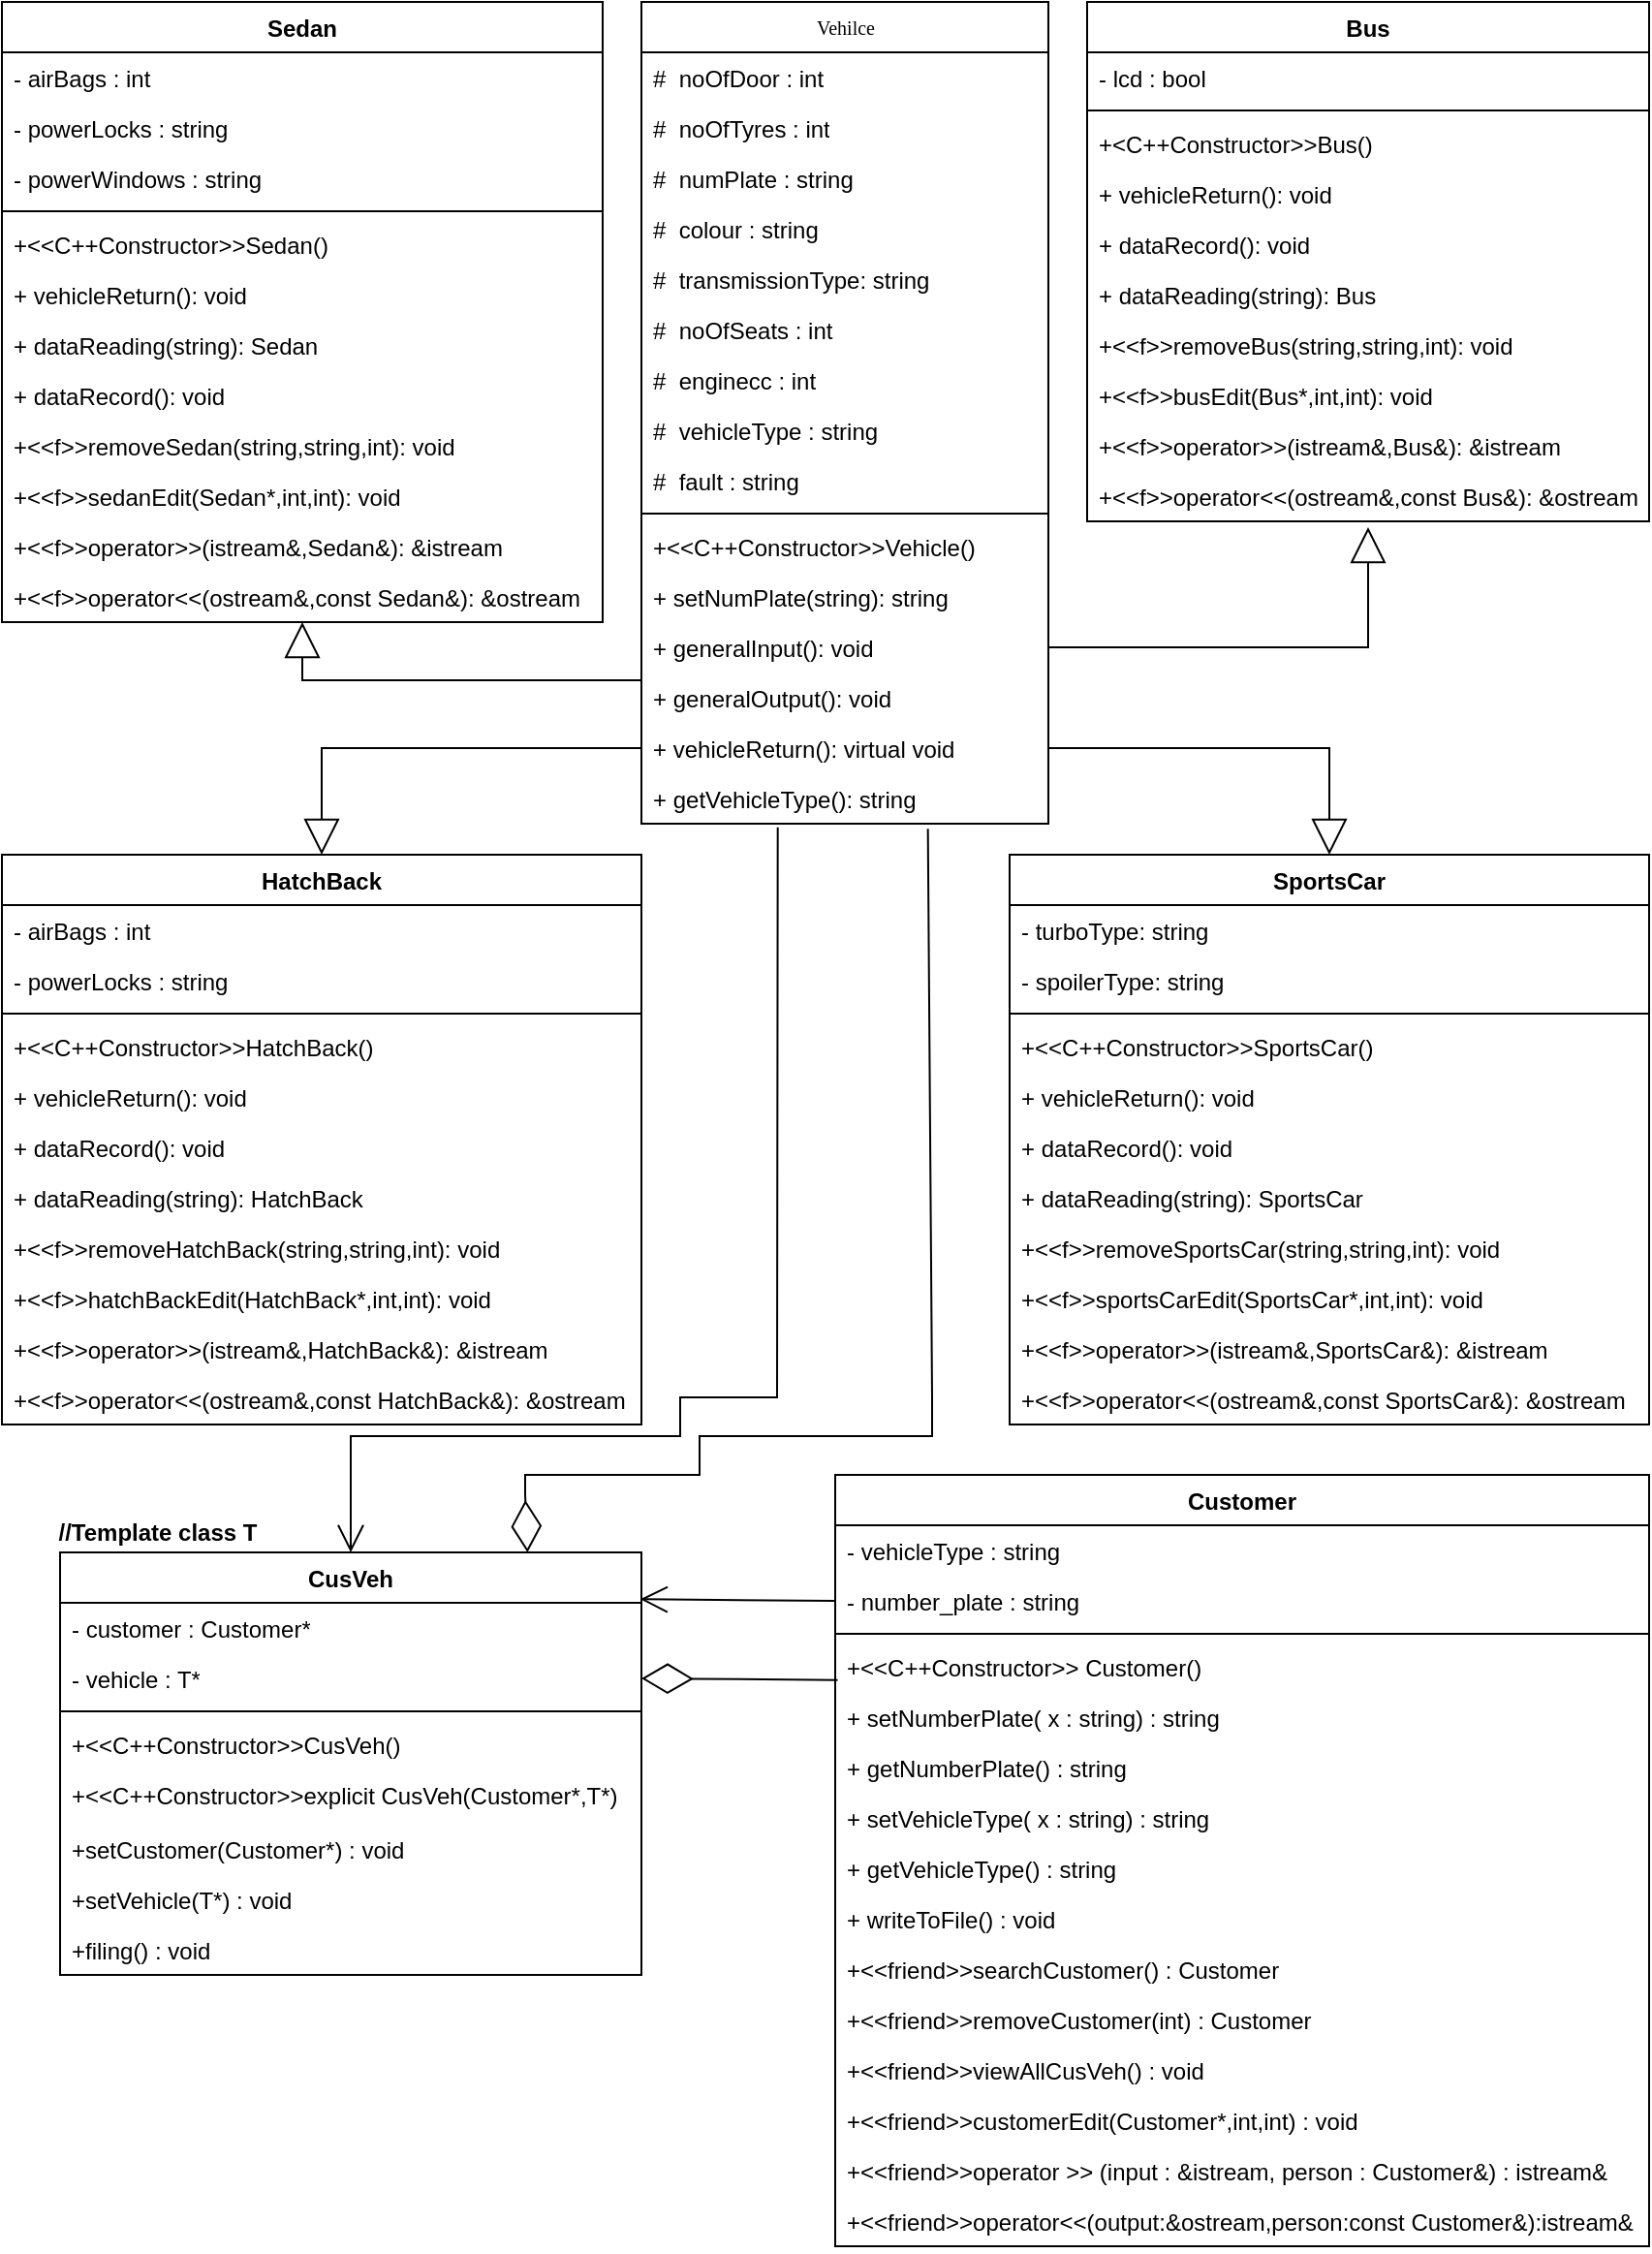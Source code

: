 <mxfile version="21.1.4" type="device">
  <diagram name="Page-1" id="c4acf3e9-155e-7222-9cf6-157b1a14988f">
    <mxGraphModel dx="1244" dy="507" grid="1" gridSize="10" guides="1" tooltips="1" connect="1" arrows="1" fold="1" page="1" pageScale="1" pageWidth="850" pageHeight="1100" background="none" math="0" shadow="0">
      <root>
        <mxCell id="0" />
        <mxCell id="1" parent="0" />
        <mxCell id="5d2195bd80daf111-5" value="Vehilce" style="swimlane;html=1;fontStyle=0;childLayout=stackLayout;horizontal=1;startSize=26;fillColor=none;horizontalStack=0;resizeParent=1;resizeLast=0;collapsible=1;marginBottom=0;swimlaneFillColor=#ffffff;rounded=0;shadow=0;comic=0;labelBackgroundColor=none;strokeWidth=1;fontFamily=Verdana;fontSize=10;align=center;" parent="1" vertex="1">
          <mxGeometry x="330" width="210" height="424" as="geometry" />
        </mxCell>
        <mxCell id="5d2195bd80daf111-6" value="#&amp;nbsp; noOfDoor : int&lt;br&gt;" style="text;html=1;strokeColor=none;fillColor=none;align=left;verticalAlign=top;spacingLeft=4;spacingRight=4;whiteSpace=wrap;overflow=hidden;rotatable=0;points=[[0,0.5],[1,0.5]];portConstraint=eastwest;" parent="5d2195bd80daf111-5" vertex="1">
          <mxGeometry y="26" width="210" height="26" as="geometry" />
        </mxCell>
        <mxCell id="RBzjQKZvXVGNCRg5GweV-1" value="#&amp;nbsp; noOfTyres : int&lt;br&gt;" style="text;html=1;strokeColor=none;fillColor=none;align=left;verticalAlign=top;spacingLeft=4;spacingRight=4;whiteSpace=wrap;overflow=hidden;rotatable=0;points=[[0,0.5],[1,0.5]];portConstraint=eastwest;" parent="5d2195bd80daf111-5" vertex="1">
          <mxGeometry y="52" width="210" height="26" as="geometry" />
        </mxCell>
        <mxCell id="RBzjQKZvXVGNCRg5GweV-2" value="#&amp;nbsp; numPlate : string" style="text;html=1;strokeColor=none;fillColor=none;align=left;verticalAlign=top;spacingLeft=4;spacingRight=4;whiteSpace=wrap;overflow=hidden;rotatable=0;points=[[0,0.5],[1,0.5]];portConstraint=eastwest;" parent="5d2195bd80daf111-5" vertex="1">
          <mxGeometry y="78" width="210" height="26" as="geometry" />
        </mxCell>
        <mxCell id="RBzjQKZvXVGNCRg5GweV-4" value="#&amp;nbsp; colour : string" style="text;html=1;strokeColor=none;fillColor=none;align=left;verticalAlign=top;spacingLeft=4;spacingRight=4;whiteSpace=wrap;overflow=hidden;rotatable=0;points=[[0,0.5],[1,0.5]];portConstraint=eastwest;" parent="5d2195bd80daf111-5" vertex="1">
          <mxGeometry y="104" width="210" height="26" as="geometry" />
        </mxCell>
        <mxCell id="RBzjQKZvXVGNCRg5GweV-9" value="#&amp;nbsp; transmissionType: string" style="text;html=1;strokeColor=none;fillColor=none;align=left;verticalAlign=top;spacingLeft=4;spacingRight=4;whiteSpace=wrap;overflow=hidden;rotatable=0;points=[[0,0.5],[1,0.5]];portConstraint=eastwest;" parent="5d2195bd80daf111-5" vertex="1">
          <mxGeometry y="130" width="210" height="26" as="geometry" />
        </mxCell>
        <mxCell id="RBzjQKZvXVGNCRg5GweV-10" value="#&amp;nbsp; noOfSeats : int" style="text;html=1;strokeColor=none;fillColor=none;align=left;verticalAlign=top;spacingLeft=4;spacingRight=4;whiteSpace=wrap;overflow=hidden;rotatable=0;points=[[0,0.5],[1,0.5]];portConstraint=eastwest;" parent="5d2195bd80daf111-5" vertex="1">
          <mxGeometry y="156" width="210" height="26" as="geometry" />
        </mxCell>
        <mxCell id="RBzjQKZvXVGNCRg5GweV-11" value="#&amp;nbsp; enginecc : int" style="text;html=1;strokeColor=none;fillColor=none;align=left;verticalAlign=top;spacingLeft=4;spacingRight=4;whiteSpace=wrap;overflow=hidden;rotatable=0;points=[[0,0.5],[1,0.5]];portConstraint=eastwest;" parent="5d2195bd80daf111-5" vertex="1">
          <mxGeometry y="182" width="210" height="26" as="geometry" />
        </mxCell>
        <mxCell id="RBzjQKZvXVGNCRg5GweV-56" value="#&amp;nbsp; vehicleType : string" style="text;html=1;strokeColor=none;fillColor=none;align=left;verticalAlign=top;spacingLeft=4;spacingRight=4;whiteSpace=wrap;overflow=hidden;rotatable=0;points=[[0,0.5],[1,0.5]];portConstraint=eastwest;" parent="5d2195bd80daf111-5" vertex="1">
          <mxGeometry y="208" width="210" height="26" as="geometry" />
        </mxCell>
        <mxCell id="j1NvU3iEzSKHaHzA09tC-1" value="#&amp;nbsp; fault : string" style="text;html=1;strokeColor=none;fillColor=none;align=left;verticalAlign=top;spacingLeft=4;spacingRight=4;whiteSpace=wrap;overflow=hidden;rotatable=0;points=[[0,0.5],[1,0.5]];portConstraint=eastwest;" vertex="1" parent="5d2195bd80daf111-5">
          <mxGeometry y="234" width="210" height="26" as="geometry" />
        </mxCell>
        <mxCell id="j1NvU3iEzSKHaHzA09tC-2" value="" style="line;strokeWidth=1;fillColor=none;align=left;verticalAlign=middle;spacingTop=-1;spacingLeft=3;spacingRight=3;rotatable=0;labelPosition=right;points=[];portConstraint=eastwest;strokeColor=inherit;" vertex="1" parent="5d2195bd80daf111-5">
          <mxGeometry y="260" width="210" height="8" as="geometry" />
        </mxCell>
        <mxCell id="j1NvU3iEzSKHaHzA09tC-3" value="+&lt;&lt;C++Constructor&gt;&gt;Vehicle()" style="text;strokeColor=none;fillColor=none;align=left;verticalAlign=top;spacingLeft=4;spacingRight=4;overflow=hidden;rotatable=0;points=[[0,0.5],[1,0.5]];portConstraint=eastwest;" vertex="1" parent="5d2195bd80daf111-5">
          <mxGeometry y="268" width="210" height="26" as="geometry" />
        </mxCell>
        <mxCell id="j1NvU3iEzSKHaHzA09tC-4" value="+ setNumPlate(string): string" style="text;strokeColor=none;fillColor=none;align=left;verticalAlign=top;spacingLeft=4;spacingRight=4;overflow=hidden;rotatable=0;points=[[0,0.5],[1,0.5]];portConstraint=eastwest;" vertex="1" parent="5d2195bd80daf111-5">
          <mxGeometry y="294" width="210" height="26" as="geometry" />
        </mxCell>
        <mxCell id="j1NvU3iEzSKHaHzA09tC-5" value="+ generalInput(): void" style="text;strokeColor=none;fillColor=none;align=left;verticalAlign=top;spacingLeft=4;spacingRight=4;overflow=hidden;rotatable=0;points=[[0,0.5],[1,0.5]];portConstraint=eastwest;" vertex="1" parent="5d2195bd80daf111-5">
          <mxGeometry y="320" width="210" height="26" as="geometry" />
        </mxCell>
        <mxCell id="j1NvU3iEzSKHaHzA09tC-6" value="+ generalOutput(): void" style="text;strokeColor=none;fillColor=none;align=left;verticalAlign=top;spacingLeft=4;spacingRight=4;overflow=hidden;rotatable=0;points=[[0,0.5],[1,0.5]];portConstraint=eastwest;" vertex="1" parent="5d2195bd80daf111-5">
          <mxGeometry y="346" width="210" height="26" as="geometry" />
        </mxCell>
        <mxCell id="j1NvU3iEzSKHaHzA09tC-7" value="+ vehicleReturn(): virtual void" style="text;strokeColor=none;fillColor=none;align=left;verticalAlign=top;spacingLeft=4;spacingRight=4;overflow=hidden;rotatable=0;points=[[0,0.5],[1,0.5]];portConstraint=eastwest;" vertex="1" parent="5d2195bd80daf111-5">
          <mxGeometry y="372" width="210" height="26" as="geometry" />
        </mxCell>
        <mxCell id="j1NvU3iEzSKHaHzA09tC-8" value="+ getVehicleType(): string" style="text;strokeColor=none;fillColor=none;align=left;verticalAlign=top;spacingLeft=4;spacingRight=4;overflow=hidden;rotatable=0;points=[[0,0.5],[1,0.5]];portConstraint=eastwest;" vertex="1" parent="5d2195bd80daf111-5">
          <mxGeometry y="398" width="210" height="26" as="geometry" />
        </mxCell>
        <mxCell id="RBzjQKZvXVGNCRg5GweV-16" value="Sedan" style="swimlane;fontStyle=1;align=center;verticalAlign=top;childLayout=stackLayout;horizontal=1;startSize=26;horizontalStack=0;resizeParent=1;resizeParentMax=0;resizeLast=0;collapsible=1;marginBottom=0;" parent="1" vertex="1">
          <mxGeometry width="310" height="320" as="geometry" />
        </mxCell>
        <mxCell id="RBzjQKZvXVGNCRg5GweV-17" value="- airBags : int" style="text;strokeColor=none;fillColor=none;align=left;verticalAlign=top;spacingLeft=4;spacingRight=4;overflow=hidden;rotatable=0;points=[[0,0.5],[1,0.5]];portConstraint=eastwest;" parent="RBzjQKZvXVGNCRg5GweV-16" vertex="1">
          <mxGeometry y="26" width="310" height="26" as="geometry" />
        </mxCell>
        <mxCell id="j1NvU3iEzSKHaHzA09tC-10" value="- powerLocks : string" style="text;strokeColor=none;fillColor=none;align=left;verticalAlign=top;spacingLeft=4;spacingRight=4;overflow=hidden;rotatable=0;points=[[0,0.5],[1,0.5]];portConstraint=eastwest;" vertex="1" parent="RBzjQKZvXVGNCRg5GweV-16">
          <mxGeometry y="52" width="310" height="26" as="geometry" />
        </mxCell>
        <mxCell id="j1NvU3iEzSKHaHzA09tC-9" value="- powerWindows : string" style="text;strokeColor=none;fillColor=none;align=left;verticalAlign=top;spacingLeft=4;spacingRight=4;overflow=hidden;rotatable=0;points=[[0,0.5],[1,0.5]];portConstraint=eastwest;" vertex="1" parent="RBzjQKZvXVGNCRg5GweV-16">
          <mxGeometry y="78" width="310" height="26" as="geometry" />
        </mxCell>
        <mxCell id="RBzjQKZvXVGNCRg5GweV-18" value="" style="line;strokeWidth=1;fillColor=none;align=left;verticalAlign=middle;spacingTop=-1;spacingLeft=3;spacingRight=3;rotatable=0;labelPosition=right;points=[];portConstraint=eastwest;strokeColor=inherit;" parent="RBzjQKZvXVGNCRg5GweV-16" vertex="1">
          <mxGeometry y="104" width="310" height="8" as="geometry" />
        </mxCell>
        <mxCell id="RBzjQKZvXVGNCRg5GweV-19" value="+&lt;&lt;C++Constructor&gt;&gt;Sedan()" style="text;strokeColor=none;fillColor=none;align=left;verticalAlign=top;spacingLeft=4;spacingRight=4;overflow=hidden;rotatable=0;points=[[0,0.5],[1,0.5]];portConstraint=eastwest;" parent="RBzjQKZvXVGNCRg5GweV-16" vertex="1">
          <mxGeometry y="112" width="310" height="26" as="geometry" />
        </mxCell>
        <mxCell id="j1NvU3iEzSKHaHzA09tC-12" value="+ vehicleReturn(): void" style="text;strokeColor=none;fillColor=none;align=left;verticalAlign=top;spacingLeft=4;spacingRight=4;overflow=hidden;rotatable=0;points=[[0,0.5],[1,0.5]];portConstraint=eastwest;" vertex="1" parent="RBzjQKZvXVGNCRg5GweV-16">
          <mxGeometry y="138" width="310" height="26" as="geometry" />
        </mxCell>
        <mxCell id="j1NvU3iEzSKHaHzA09tC-15" value="+ dataReading(string): Sedan" style="text;strokeColor=none;fillColor=none;align=left;verticalAlign=top;spacingLeft=4;spacingRight=4;overflow=hidden;rotatable=0;points=[[0,0.5],[1,0.5]];portConstraint=eastwest;" vertex="1" parent="RBzjQKZvXVGNCRg5GweV-16">
          <mxGeometry y="164" width="310" height="26" as="geometry" />
        </mxCell>
        <mxCell id="j1NvU3iEzSKHaHzA09tC-17" value="+ dataRecord(): void" style="text;strokeColor=none;fillColor=none;align=left;verticalAlign=top;spacingLeft=4;spacingRight=4;overflow=hidden;rotatable=0;points=[[0,0.5],[1,0.5]];portConstraint=eastwest;" vertex="1" parent="RBzjQKZvXVGNCRg5GweV-16">
          <mxGeometry y="190" width="310" height="26" as="geometry" />
        </mxCell>
        <mxCell id="j1NvU3iEzSKHaHzA09tC-16" value="+&lt;&lt;f&gt;&gt;removeSedan(string,string,int): void" style="text;strokeColor=none;fillColor=none;align=left;verticalAlign=top;spacingLeft=4;spacingRight=4;overflow=hidden;rotatable=0;points=[[0,0.5],[1,0.5]];portConstraint=eastwest;" vertex="1" parent="RBzjQKZvXVGNCRg5GweV-16">
          <mxGeometry y="216" width="310" height="26" as="geometry" />
        </mxCell>
        <mxCell id="j1NvU3iEzSKHaHzA09tC-14" value="+&lt;&lt;f&gt;&gt;sedanEdit(Sedan*,int,int): void" style="text;strokeColor=none;fillColor=none;align=left;verticalAlign=top;spacingLeft=4;spacingRight=4;overflow=hidden;rotatable=0;points=[[0,0.5],[1,0.5]];portConstraint=eastwest;" vertex="1" parent="RBzjQKZvXVGNCRg5GweV-16">
          <mxGeometry y="242" width="310" height="26" as="geometry" />
        </mxCell>
        <mxCell id="j1NvU3iEzSKHaHzA09tC-13" value="+&lt;&lt;f&gt;&gt;operator&gt;&gt;(istream&amp;,Sedan&amp;): &amp;istream" style="text;strokeColor=none;fillColor=none;align=left;verticalAlign=top;spacingLeft=4;spacingRight=4;overflow=hidden;rotatable=0;points=[[0,0.5],[1,0.5]];portConstraint=eastwest;" vertex="1" parent="RBzjQKZvXVGNCRg5GweV-16">
          <mxGeometry y="268" width="310" height="26" as="geometry" />
        </mxCell>
        <mxCell id="j1NvU3iEzSKHaHzA09tC-11" value="+&lt;&lt;f&gt;&gt;operator&lt;&lt;(ostream&amp;,const Sedan&amp;): &amp;ostream" style="text;strokeColor=none;fillColor=none;align=left;verticalAlign=top;spacingLeft=4;spacingRight=4;overflow=hidden;rotatable=0;points=[[0,0.5],[1,0.5]];portConstraint=eastwest;" vertex="1" parent="RBzjQKZvXVGNCRg5GweV-16">
          <mxGeometry y="294" width="310" height="26" as="geometry" />
        </mxCell>
        <mxCell id="RBzjQKZvXVGNCRg5GweV-24" value="HatchBack" style="swimlane;fontStyle=1;align=center;verticalAlign=top;childLayout=stackLayout;horizontal=1;startSize=26;horizontalStack=0;resizeParent=1;resizeParentMax=0;resizeLast=0;collapsible=1;marginBottom=0;" parent="1" vertex="1">
          <mxGeometry y="440" width="330" height="294" as="geometry" />
        </mxCell>
        <mxCell id="j1NvU3iEzSKHaHzA09tC-18" value="- airBags : int" style="text;strokeColor=none;fillColor=none;align=left;verticalAlign=top;spacingLeft=4;spacingRight=4;overflow=hidden;rotatable=0;points=[[0,0.5],[1,0.5]];portConstraint=eastwest;" vertex="1" parent="RBzjQKZvXVGNCRg5GweV-24">
          <mxGeometry y="26" width="330" height="26" as="geometry" />
        </mxCell>
        <mxCell id="j1NvU3iEzSKHaHzA09tC-19" value="- powerLocks : string" style="text;strokeColor=none;fillColor=none;align=left;verticalAlign=top;spacingLeft=4;spacingRight=4;overflow=hidden;rotatable=0;points=[[0,0.5],[1,0.5]];portConstraint=eastwest;" vertex="1" parent="RBzjQKZvXVGNCRg5GweV-24">
          <mxGeometry y="52" width="330" height="26" as="geometry" />
        </mxCell>
        <mxCell id="RBzjQKZvXVGNCRg5GweV-26" value="" style="line;strokeWidth=1;fillColor=none;align=left;verticalAlign=middle;spacingTop=-1;spacingLeft=3;spacingRight=3;rotatable=0;labelPosition=right;points=[];portConstraint=eastwest;strokeColor=inherit;" parent="RBzjQKZvXVGNCRg5GweV-24" vertex="1">
          <mxGeometry y="78" width="330" height="8" as="geometry" />
        </mxCell>
        <mxCell id="j1NvU3iEzSKHaHzA09tC-21" value="+&lt;&lt;C++Constructor&gt;&gt;HatchBack()" style="text;strokeColor=none;fillColor=none;align=left;verticalAlign=top;spacingLeft=4;spacingRight=4;overflow=hidden;rotatable=0;points=[[0,0.5],[1,0.5]];portConstraint=eastwest;" vertex="1" parent="RBzjQKZvXVGNCRg5GweV-24">
          <mxGeometry y="86" width="330" height="26" as="geometry" />
        </mxCell>
        <mxCell id="j1NvU3iEzSKHaHzA09tC-20" value="+ vehicleReturn(): void" style="text;strokeColor=none;fillColor=none;align=left;verticalAlign=top;spacingLeft=4;spacingRight=4;overflow=hidden;rotatable=0;points=[[0,0.5],[1,0.5]];portConstraint=eastwest;" vertex="1" parent="RBzjQKZvXVGNCRg5GweV-24">
          <mxGeometry y="112" width="330" height="26" as="geometry" />
        </mxCell>
        <mxCell id="j1NvU3iEzSKHaHzA09tC-22" value="+ dataRecord(): void" style="text;strokeColor=none;fillColor=none;align=left;verticalAlign=top;spacingLeft=4;spacingRight=4;overflow=hidden;rotatable=0;points=[[0,0.5],[1,0.5]];portConstraint=eastwest;" vertex="1" parent="RBzjQKZvXVGNCRg5GweV-24">
          <mxGeometry y="138" width="330" height="26" as="geometry" />
        </mxCell>
        <mxCell id="j1NvU3iEzSKHaHzA09tC-23" value="+ dataReading(string): HatchBack" style="text;strokeColor=none;fillColor=none;align=left;verticalAlign=top;spacingLeft=4;spacingRight=4;overflow=hidden;rotatable=0;points=[[0,0.5],[1,0.5]];portConstraint=eastwest;" vertex="1" parent="RBzjQKZvXVGNCRg5GweV-24">
          <mxGeometry y="164" width="330" height="26" as="geometry" />
        </mxCell>
        <mxCell id="j1NvU3iEzSKHaHzA09tC-24" value="+&lt;&lt;f&gt;&gt;removeHatchBack(string,string,int): void" style="text;strokeColor=none;fillColor=none;align=left;verticalAlign=top;spacingLeft=4;spacingRight=4;overflow=hidden;rotatable=0;points=[[0,0.5],[1,0.5]];portConstraint=eastwest;" vertex="1" parent="RBzjQKZvXVGNCRg5GweV-24">
          <mxGeometry y="190" width="330" height="26" as="geometry" />
        </mxCell>
        <mxCell id="j1NvU3iEzSKHaHzA09tC-25" value="+&lt;&lt;f&gt;&gt;hatchBackEdit(HatchBack*,int,int): void" style="text;strokeColor=none;fillColor=none;align=left;verticalAlign=top;spacingLeft=4;spacingRight=4;overflow=hidden;rotatable=0;points=[[0,0.5],[1,0.5]];portConstraint=eastwest;" vertex="1" parent="RBzjQKZvXVGNCRg5GweV-24">
          <mxGeometry y="216" width="330" height="26" as="geometry" />
        </mxCell>
        <mxCell id="j1NvU3iEzSKHaHzA09tC-26" value="+&lt;&lt;f&gt;&gt;operator&gt;&gt;(istream&amp;,HatchBack&amp;): &amp;istream" style="text;strokeColor=none;fillColor=none;align=left;verticalAlign=top;spacingLeft=4;spacingRight=4;overflow=hidden;rotatable=0;points=[[0,0.5],[1,0.5]];portConstraint=eastwest;" vertex="1" parent="RBzjQKZvXVGNCRg5GweV-24">
          <mxGeometry y="242" width="330" height="26" as="geometry" />
        </mxCell>
        <mxCell id="j1NvU3iEzSKHaHzA09tC-27" value="+&lt;&lt;f&gt;&gt;operator&lt;&lt;(ostream&amp;,const HatchBack&amp;): &amp;ostream" style="text;strokeColor=none;fillColor=none;align=left;verticalAlign=top;spacingLeft=4;spacingRight=4;overflow=hidden;rotatable=0;points=[[0,0.5],[1,0.5]];portConstraint=eastwest;" vertex="1" parent="RBzjQKZvXVGNCRg5GweV-24">
          <mxGeometry y="268" width="330" height="26" as="geometry" />
        </mxCell>
        <mxCell id="j1NvU3iEzSKHaHzA09tC-28" value="Bus" style="swimlane;fontStyle=1;align=center;verticalAlign=top;childLayout=stackLayout;horizontal=1;startSize=26;horizontalStack=0;resizeParent=1;resizeParentMax=0;resizeLast=0;collapsible=1;marginBottom=0;whiteSpace=wrap;html=1;" vertex="1" parent="1">
          <mxGeometry x="560" width="290" height="268" as="geometry" />
        </mxCell>
        <mxCell id="j1NvU3iEzSKHaHzA09tC-29" value="- lcd : bool&amp;nbsp;" style="text;strokeColor=none;fillColor=none;align=left;verticalAlign=top;spacingLeft=4;spacingRight=4;overflow=hidden;rotatable=0;points=[[0,0.5],[1,0.5]];portConstraint=eastwest;whiteSpace=wrap;html=1;" vertex="1" parent="j1NvU3iEzSKHaHzA09tC-28">
          <mxGeometry y="26" width="290" height="26" as="geometry" />
        </mxCell>
        <mxCell id="j1NvU3iEzSKHaHzA09tC-30" value="" style="line;strokeWidth=1;fillColor=none;align=left;verticalAlign=middle;spacingTop=-1;spacingLeft=3;spacingRight=3;rotatable=0;labelPosition=right;points=[];portConstraint=eastwest;strokeColor=inherit;" vertex="1" parent="j1NvU3iEzSKHaHzA09tC-28">
          <mxGeometry y="52" width="290" height="8" as="geometry" />
        </mxCell>
        <mxCell id="j1NvU3iEzSKHaHzA09tC-31" value="+&amp;lt;C++Constructor&amp;gt;&amp;gt;Bus()" style="text;strokeColor=none;fillColor=none;align=left;verticalAlign=top;spacingLeft=4;spacingRight=4;overflow=hidden;rotatable=0;points=[[0,0.5],[1,0.5]];portConstraint=eastwest;whiteSpace=wrap;html=1;" vertex="1" parent="j1NvU3iEzSKHaHzA09tC-28">
          <mxGeometry y="60" width="290" height="26" as="geometry" />
        </mxCell>
        <mxCell id="j1NvU3iEzSKHaHzA09tC-32" value="+ vehicleReturn(): void" style="text;strokeColor=none;fillColor=none;align=left;verticalAlign=top;spacingLeft=4;spacingRight=4;overflow=hidden;rotatable=0;points=[[0,0.5],[1,0.5]];portConstraint=eastwest;" vertex="1" parent="j1NvU3iEzSKHaHzA09tC-28">
          <mxGeometry y="86" width="290" height="26" as="geometry" />
        </mxCell>
        <mxCell id="j1NvU3iEzSKHaHzA09tC-33" value="+ dataRecord(): void" style="text;strokeColor=none;fillColor=none;align=left;verticalAlign=top;spacingLeft=4;spacingRight=4;overflow=hidden;rotatable=0;points=[[0,0.5],[1,0.5]];portConstraint=eastwest;" vertex="1" parent="j1NvU3iEzSKHaHzA09tC-28">
          <mxGeometry y="112" width="290" height="26" as="geometry" />
        </mxCell>
        <mxCell id="j1NvU3iEzSKHaHzA09tC-34" value="+ dataReading(string): Bus" style="text;strokeColor=none;fillColor=none;align=left;verticalAlign=top;spacingLeft=4;spacingRight=4;overflow=hidden;rotatable=0;points=[[0,0.5],[1,0.5]];portConstraint=eastwest;" vertex="1" parent="j1NvU3iEzSKHaHzA09tC-28">
          <mxGeometry y="138" width="290" height="26" as="geometry" />
        </mxCell>
        <mxCell id="j1NvU3iEzSKHaHzA09tC-35" value="+&lt;&lt;f&gt;&gt;removeBus(string,string,int): void" style="text;strokeColor=none;fillColor=none;align=left;verticalAlign=top;spacingLeft=4;spacingRight=4;overflow=hidden;rotatable=0;points=[[0,0.5],[1,0.5]];portConstraint=eastwest;" vertex="1" parent="j1NvU3iEzSKHaHzA09tC-28">
          <mxGeometry y="164" width="290" height="26" as="geometry" />
        </mxCell>
        <mxCell id="j1NvU3iEzSKHaHzA09tC-36" value="+&lt;&lt;f&gt;&gt;busEdit(Bus*,int,int): void" style="text;strokeColor=none;fillColor=none;align=left;verticalAlign=top;spacingLeft=4;spacingRight=4;overflow=hidden;rotatable=0;points=[[0,0.5],[1,0.5]];portConstraint=eastwest;" vertex="1" parent="j1NvU3iEzSKHaHzA09tC-28">
          <mxGeometry y="190" width="290" height="26" as="geometry" />
        </mxCell>
        <mxCell id="j1NvU3iEzSKHaHzA09tC-37" value="+&lt;&lt;f&gt;&gt;operator&gt;&gt;(istream&amp;,Bus&amp;): &amp;istream" style="text;strokeColor=none;fillColor=none;align=left;verticalAlign=top;spacingLeft=4;spacingRight=4;overflow=hidden;rotatable=0;points=[[0,0.5],[1,0.5]];portConstraint=eastwest;" vertex="1" parent="j1NvU3iEzSKHaHzA09tC-28">
          <mxGeometry y="216" width="290" height="26" as="geometry" />
        </mxCell>
        <mxCell id="j1NvU3iEzSKHaHzA09tC-38" value="+&lt;&lt;f&gt;&gt;operator&lt;&lt;(ostream&amp;,const Bus&amp;): &amp;ostream" style="text;strokeColor=none;fillColor=none;align=left;verticalAlign=top;spacingLeft=4;spacingRight=4;overflow=hidden;rotatable=0;points=[[0,0.5],[1,0.5]];portConstraint=eastwest;" vertex="1" parent="j1NvU3iEzSKHaHzA09tC-28">
          <mxGeometry y="242" width="290" height="26" as="geometry" />
        </mxCell>
        <mxCell id="j1NvU3iEzSKHaHzA09tC-39" value="SportsCar" style="swimlane;fontStyle=1;align=center;verticalAlign=top;childLayout=stackLayout;horizontal=1;startSize=26;horizontalStack=0;resizeParent=1;resizeParentMax=0;resizeLast=0;collapsible=1;marginBottom=0;" vertex="1" parent="1">
          <mxGeometry x="520" y="440" width="330" height="294" as="geometry" />
        </mxCell>
        <mxCell id="j1NvU3iEzSKHaHzA09tC-40" value="- turboType: string" style="text;strokeColor=none;fillColor=none;align=left;verticalAlign=top;spacingLeft=4;spacingRight=4;overflow=hidden;rotatable=0;points=[[0,0.5],[1,0.5]];portConstraint=eastwest;" vertex="1" parent="j1NvU3iEzSKHaHzA09tC-39">
          <mxGeometry y="26" width="330" height="26" as="geometry" />
        </mxCell>
        <mxCell id="j1NvU3iEzSKHaHzA09tC-41" value="- spoilerType: string" style="text;strokeColor=none;fillColor=none;align=left;verticalAlign=top;spacingLeft=4;spacingRight=4;overflow=hidden;rotatable=0;points=[[0,0.5],[1,0.5]];portConstraint=eastwest;" vertex="1" parent="j1NvU3iEzSKHaHzA09tC-39">
          <mxGeometry y="52" width="330" height="26" as="geometry" />
        </mxCell>
        <mxCell id="j1NvU3iEzSKHaHzA09tC-42" value="" style="line;strokeWidth=1;fillColor=none;align=left;verticalAlign=middle;spacingTop=-1;spacingLeft=3;spacingRight=3;rotatable=0;labelPosition=right;points=[];portConstraint=eastwest;strokeColor=inherit;" vertex="1" parent="j1NvU3iEzSKHaHzA09tC-39">
          <mxGeometry y="78" width="330" height="8" as="geometry" />
        </mxCell>
        <mxCell id="j1NvU3iEzSKHaHzA09tC-43" value="+&lt;&lt;C++Constructor&gt;&gt;SportsCar()" style="text;strokeColor=none;fillColor=none;align=left;verticalAlign=top;spacingLeft=4;spacingRight=4;overflow=hidden;rotatable=0;points=[[0,0.5],[1,0.5]];portConstraint=eastwest;" vertex="1" parent="j1NvU3iEzSKHaHzA09tC-39">
          <mxGeometry y="86" width="330" height="26" as="geometry" />
        </mxCell>
        <mxCell id="j1NvU3iEzSKHaHzA09tC-44" value="+ vehicleReturn(): void" style="text;strokeColor=none;fillColor=none;align=left;verticalAlign=top;spacingLeft=4;spacingRight=4;overflow=hidden;rotatable=0;points=[[0,0.5],[1,0.5]];portConstraint=eastwest;" vertex="1" parent="j1NvU3iEzSKHaHzA09tC-39">
          <mxGeometry y="112" width="330" height="26" as="geometry" />
        </mxCell>
        <mxCell id="j1NvU3iEzSKHaHzA09tC-45" value="+ dataRecord(): void" style="text;strokeColor=none;fillColor=none;align=left;verticalAlign=top;spacingLeft=4;spacingRight=4;overflow=hidden;rotatable=0;points=[[0,0.5],[1,0.5]];portConstraint=eastwest;" vertex="1" parent="j1NvU3iEzSKHaHzA09tC-39">
          <mxGeometry y="138" width="330" height="26" as="geometry" />
        </mxCell>
        <mxCell id="j1NvU3iEzSKHaHzA09tC-46" value="+ dataReading(string): SportsCar" style="text;strokeColor=none;fillColor=none;align=left;verticalAlign=top;spacingLeft=4;spacingRight=4;overflow=hidden;rotatable=0;points=[[0,0.5],[1,0.5]];portConstraint=eastwest;" vertex="1" parent="j1NvU3iEzSKHaHzA09tC-39">
          <mxGeometry y="164" width="330" height="26" as="geometry" />
        </mxCell>
        <mxCell id="j1NvU3iEzSKHaHzA09tC-47" value="+&lt;&lt;f&gt;&gt;removeSportsCar(string,string,int): void" style="text;strokeColor=none;fillColor=none;align=left;verticalAlign=top;spacingLeft=4;spacingRight=4;overflow=hidden;rotatable=0;points=[[0,0.5],[1,0.5]];portConstraint=eastwest;" vertex="1" parent="j1NvU3iEzSKHaHzA09tC-39">
          <mxGeometry y="190" width="330" height="26" as="geometry" />
        </mxCell>
        <mxCell id="j1NvU3iEzSKHaHzA09tC-48" value="+&lt;&lt;f&gt;&gt;sportsCarEdit(SportsCar*,int,int): void" style="text;strokeColor=none;fillColor=none;align=left;verticalAlign=top;spacingLeft=4;spacingRight=4;overflow=hidden;rotatable=0;points=[[0,0.5],[1,0.5]];portConstraint=eastwest;" vertex="1" parent="j1NvU3iEzSKHaHzA09tC-39">
          <mxGeometry y="216" width="330" height="26" as="geometry" />
        </mxCell>
        <mxCell id="j1NvU3iEzSKHaHzA09tC-49" value="+&lt;&lt;f&gt;&gt;operator&gt;&gt;(istream&amp;,SportsCar&amp;): &amp;istream" style="text;strokeColor=none;fillColor=none;align=left;verticalAlign=top;spacingLeft=4;spacingRight=4;overflow=hidden;rotatable=0;points=[[0,0.5],[1,0.5]];portConstraint=eastwest;" vertex="1" parent="j1NvU3iEzSKHaHzA09tC-39">
          <mxGeometry y="242" width="330" height="26" as="geometry" />
        </mxCell>
        <mxCell id="j1NvU3iEzSKHaHzA09tC-50" value="+&lt;&lt;f&gt;&gt;operator&lt;&lt;(ostream&amp;,const SportsCar&amp;): &amp;ostream" style="text;strokeColor=none;fillColor=none;align=left;verticalAlign=top;spacingLeft=4;spacingRight=4;overflow=hidden;rotatable=0;points=[[0,0.5],[1,0.5]];portConstraint=eastwest;" vertex="1" parent="j1NvU3iEzSKHaHzA09tC-39">
          <mxGeometry y="268" width="330" height="26" as="geometry" />
        </mxCell>
        <mxCell id="j1NvU3iEzSKHaHzA09tC-52" value="" style="endArrow=block;endSize=16;endFill=0;html=1;rounded=0;entryX=0.5;entryY=0;entryDx=0;entryDy=0;exitX=0;exitY=0.5;exitDx=0;exitDy=0;" edge="1" parent="1" source="j1NvU3iEzSKHaHzA09tC-7" target="RBzjQKZvXVGNCRg5GweV-24">
          <mxGeometry width="160" relative="1" as="geometry">
            <mxPoint x="350" y="300" as="sourcePoint" />
            <mxPoint x="510" y="300" as="targetPoint" />
            <Array as="points">
              <mxPoint x="165" y="385" />
            </Array>
          </mxGeometry>
        </mxCell>
        <mxCell id="j1NvU3iEzSKHaHzA09tC-53" value="" style="endArrow=block;endSize=16;endFill=0;html=1;rounded=0;entryX=0.5;entryY=0;entryDx=0;entryDy=0;exitX=1;exitY=0.5;exitDx=0;exitDy=0;" edge="1" parent="1" source="j1NvU3iEzSKHaHzA09tC-7" target="j1NvU3iEzSKHaHzA09tC-39">
          <mxGeometry width="160" relative="1" as="geometry">
            <mxPoint x="845" y="380" as="sourcePoint" />
            <mxPoint x="680" y="435" as="targetPoint" />
            <Array as="points">
              <mxPoint x="685" y="385" />
            </Array>
          </mxGeometry>
        </mxCell>
        <mxCell id="j1NvU3iEzSKHaHzA09tC-54" value="" style="endArrow=block;endSize=16;endFill=0;html=1;rounded=0;entryX=0.5;entryY=1.115;entryDx=0;entryDy=0;exitX=1;exitY=0.5;exitDx=0;exitDy=0;entryPerimeter=0;" edge="1" parent="1" source="j1NvU3iEzSKHaHzA09tC-5" target="j1NvU3iEzSKHaHzA09tC-38">
          <mxGeometry width="160" relative="1" as="geometry">
            <mxPoint x="580" y="330" as="sourcePoint" />
            <mxPoint x="725" y="385" as="targetPoint" />
            <Array as="points">
              <mxPoint x="705" y="333" />
            </Array>
          </mxGeometry>
        </mxCell>
        <mxCell id="j1NvU3iEzSKHaHzA09tC-55" value="" style="endArrow=block;endSize=16;endFill=0;html=1;rounded=0;" edge="1" parent="1" target="j1NvU3iEzSKHaHzA09tC-11">
          <mxGeometry width="160" relative="1" as="geometry">
            <mxPoint x="330" y="350" as="sourcePoint" />
            <mxPoint x="130" y="405" as="targetPoint" />
            <Array as="points">
              <mxPoint x="155" y="350" />
            </Array>
          </mxGeometry>
        </mxCell>
        <mxCell id="j1NvU3iEzSKHaHzA09tC-56" value="CusVeh" style="swimlane;fontStyle=1;align=center;verticalAlign=top;childLayout=stackLayout;horizontal=1;startSize=26;horizontalStack=0;resizeParent=1;resizeParentMax=0;resizeLast=0;collapsible=1;marginBottom=0;whiteSpace=wrap;html=1;" vertex="1" parent="1">
          <mxGeometry x="30" y="800" width="300" height="218" as="geometry" />
        </mxCell>
        <mxCell id="j1NvU3iEzSKHaHzA09tC-57" value="- customer : Customer*" style="text;strokeColor=none;fillColor=none;align=left;verticalAlign=top;spacingLeft=4;spacingRight=4;overflow=hidden;rotatable=0;points=[[0,0.5],[1,0.5]];portConstraint=eastwest;whiteSpace=wrap;html=1;" vertex="1" parent="j1NvU3iEzSKHaHzA09tC-56">
          <mxGeometry y="26" width="300" height="26" as="geometry" />
        </mxCell>
        <mxCell id="j1NvU3iEzSKHaHzA09tC-61" value="- vehicle : T*" style="text;strokeColor=none;fillColor=none;align=left;verticalAlign=top;spacingLeft=4;spacingRight=4;overflow=hidden;rotatable=0;points=[[0,0.5],[1,0.5]];portConstraint=eastwest;whiteSpace=wrap;html=1;" vertex="1" parent="j1NvU3iEzSKHaHzA09tC-56">
          <mxGeometry y="52" width="300" height="26" as="geometry" />
        </mxCell>
        <mxCell id="j1NvU3iEzSKHaHzA09tC-58" value="" style="line;strokeWidth=1;fillColor=none;align=left;verticalAlign=middle;spacingTop=-1;spacingLeft=3;spacingRight=3;rotatable=0;labelPosition=right;points=[];portConstraint=eastwest;strokeColor=inherit;" vertex="1" parent="j1NvU3iEzSKHaHzA09tC-56">
          <mxGeometry y="78" width="300" height="8" as="geometry" />
        </mxCell>
        <mxCell id="j1NvU3iEzSKHaHzA09tC-59" value="+&amp;lt;&amp;lt;C++Constructor&amp;gt;&amp;gt;CusVeh()" style="text;strokeColor=none;fillColor=none;align=left;verticalAlign=top;spacingLeft=4;spacingRight=4;overflow=hidden;rotatable=0;points=[[0,0.5],[1,0.5]];portConstraint=eastwest;whiteSpace=wrap;html=1;" vertex="1" parent="j1NvU3iEzSKHaHzA09tC-56">
          <mxGeometry y="86" width="300" height="26" as="geometry" />
        </mxCell>
        <mxCell id="j1NvU3iEzSKHaHzA09tC-62" value="+&amp;lt;&amp;lt;C++Constructor&amp;gt;&amp;gt;explicit CusVeh(Customer*,T*)" style="text;strokeColor=none;fillColor=none;align=left;verticalAlign=top;spacingLeft=4;spacingRight=4;overflow=hidden;rotatable=0;points=[[0,0.5],[1,0.5]];portConstraint=eastwest;whiteSpace=wrap;html=1;" vertex="1" parent="j1NvU3iEzSKHaHzA09tC-56">
          <mxGeometry y="112" width="300" height="28" as="geometry" />
        </mxCell>
        <mxCell id="j1NvU3iEzSKHaHzA09tC-63" value="+setCustomer(Customer*) : void" style="text;strokeColor=none;fillColor=none;align=left;verticalAlign=top;spacingLeft=4;spacingRight=4;overflow=hidden;rotatable=0;points=[[0,0.5],[1,0.5]];portConstraint=eastwest;whiteSpace=wrap;html=1;" vertex="1" parent="j1NvU3iEzSKHaHzA09tC-56">
          <mxGeometry y="140" width="300" height="26" as="geometry" />
        </mxCell>
        <mxCell id="j1NvU3iEzSKHaHzA09tC-64" value="+setVehicle(T*) : void" style="text;strokeColor=none;fillColor=none;align=left;verticalAlign=top;spacingLeft=4;spacingRight=4;overflow=hidden;rotatable=0;points=[[0,0.5],[1,0.5]];portConstraint=eastwest;whiteSpace=wrap;html=1;" vertex="1" parent="j1NvU3iEzSKHaHzA09tC-56">
          <mxGeometry y="166" width="300" height="26" as="geometry" />
        </mxCell>
        <mxCell id="j1NvU3iEzSKHaHzA09tC-65" value="+filing() : void" style="text;strokeColor=none;fillColor=none;align=left;verticalAlign=top;spacingLeft=4;spacingRight=4;overflow=hidden;rotatable=0;points=[[0,0.5],[1,0.5]];portConstraint=eastwest;whiteSpace=wrap;html=1;" vertex="1" parent="j1NvU3iEzSKHaHzA09tC-56">
          <mxGeometry y="192" width="300" height="26" as="geometry" />
        </mxCell>
        <mxCell id="j1NvU3iEzSKHaHzA09tC-60" value="//Template class T" style="text;align=center;fontStyle=1;verticalAlign=middle;spacingLeft=3;spacingRight=3;strokeColor=none;rotatable=0;points=[[0,0.5],[1,0.5]];portConstraint=eastwest;html=1;" vertex="1" parent="1">
          <mxGeometry x="40" y="770" width="80" height="40" as="geometry" />
        </mxCell>
        <mxCell id="j1NvU3iEzSKHaHzA09tC-67" value="" style="endArrow=open;endFill=1;endSize=12;html=1;rounded=0;exitX=0.335;exitY=1.071;exitDx=0;exitDy=0;exitPerimeter=0;entryX=0.5;entryY=0;entryDx=0;entryDy=0;" edge="1" parent="1" source="j1NvU3iEzSKHaHzA09tC-8" target="j1NvU3iEzSKHaHzA09tC-56">
          <mxGeometry width="160" relative="1" as="geometry">
            <mxPoint x="320" y="480" as="sourcePoint" />
            <mxPoint x="480" y="480" as="targetPoint" />
            <Array as="points">
              <mxPoint x="400" y="720" />
              <mxPoint x="350" y="720" />
              <mxPoint x="350" y="740" />
              <mxPoint x="240" y="740" />
              <mxPoint x="180" y="740" />
            </Array>
          </mxGeometry>
        </mxCell>
        <mxCell id="j1NvU3iEzSKHaHzA09tC-68" value="Customer" style="swimlane;fontStyle=1;align=center;verticalAlign=top;childLayout=stackLayout;horizontal=1;startSize=26;horizontalStack=0;resizeParent=1;resizeParentMax=0;resizeLast=0;collapsible=1;marginBottom=0;" vertex="1" parent="1">
          <mxGeometry x="430" y="760" width="420" height="398" as="geometry" />
        </mxCell>
        <mxCell id="j1NvU3iEzSKHaHzA09tC-69" value="- vehicleType : string" style="text;strokeColor=none;fillColor=none;align=left;verticalAlign=top;spacingLeft=4;spacingRight=4;overflow=hidden;rotatable=0;points=[[0,0.5],[1,0.5]];portConstraint=eastwest;" vertex="1" parent="j1NvU3iEzSKHaHzA09tC-68">
          <mxGeometry y="26" width="420" height="26" as="geometry" />
        </mxCell>
        <mxCell id="j1NvU3iEzSKHaHzA09tC-70" value="- number_plate : string" style="text;strokeColor=none;fillColor=none;align=left;verticalAlign=top;spacingLeft=4;spacingRight=4;overflow=hidden;rotatable=0;points=[[0,0.5],[1,0.5]];portConstraint=eastwest;" vertex="1" parent="j1NvU3iEzSKHaHzA09tC-68">
          <mxGeometry y="52" width="420" height="26" as="geometry" />
        </mxCell>
        <mxCell id="j1NvU3iEzSKHaHzA09tC-71" value="" style="line;strokeWidth=1;fillColor=none;align=left;verticalAlign=middle;spacingTop=-1;spacingLeft=3;spacingRight=3;rotatable=0;labelPosition=right;points=[];portConstraint=eastwest;strokeColor=inherit;" vertex="1" parent="j1NvU3iEzSKHaHzA09tC-68">
          <mxGeometry y="78" width="420" height="8" as="geometry" />
        </mxCell>
        <mxCell id="j1NvU3iEzSKHaHzA09tC-72" value="+&lt;&lt;C++Constructor&gt;&gt; Customer()" style="text;strokeColor=none;fillColor=none;align=left;verticalAlign=top;spacingLeft=4;spacingRight=4;overflow=hidden;rotatable=0;points=[[0,0.5],[1,0.5]];portConstraint=eastwest;" vertex="1" parent="j1NvU3iEzSKHaHzA09tC-68">
          <mxGeometry y="86" width="420" height="26" as="geometry" />
        </mxCell>
        <mxCell id="j1NvU3iEzSKHaHzA09tC-73" value="+ setNumberPlate( x : string) : string" style="text;strokeColor=none;fillColor=none;align=left;verticalAlign=top;spacingLeft=4;spacingRight=4;overflow=hidden;rotatable=0;points=[[0,0.5],[1,0.5]];portConstraint=eastwest;" vertex="1" parent="j1NvU3iEzSKHaHzA09tC-68">
          <mxGeometry y="112" width="420" height="26" as="geometry" />
        </mxCell>
        <mxCell id="j1NvU3iEzSKHaHzA09tC-74" value="+ getNumberPlate() : string" style="text;strokeColor=none;fillColor=none;align=left;verticalAlign=top;spacingLeft=4;spacingRight=4;overflow=hidden;rotatable=0;points=[[0,0.5],[1,0.5]];portConstraint=eastwest;" vertex="1" parent="j1NvU3iEzSKHaHzA09tC-68">
          <mxGeometry y="138" width="420" height="26" as="geometry" />
        </mxCell>
        <mxCell id="j1NvU3iEzSKHaHzA09tC-75" value="+ setVehicleType( x : string) : string" style="text;strokeColor=none;fillColor=none;align=left;verticalAlign=top;spacingLeft=4;spacingRight=4;overflow=hidden;rotatable=0;points=[[0,0.5],[1,0.5]];portConstraint=eastwest;" vertex="1" parent="j1NvU3iEzSKHaHzA09tC-68">
          <mxGeometry y="164" width="420" height="26" as="geometry" />
        </mxCell>
        <mxCell id="j1NvU3iEzSKHaHzA09tC-76" value="+ getVehicleType() : string" style="text;strokeColor=none;fillColor=none;align=left;verticalAlign=top;spacingLeft=4;spacingRight=4;overflow=hidden;rotatable=0;points=[[0,0.5],[1,0.5]];portConstraint=eastwest;" vertex="1" parent="j1NvU3iEzSKHaHzA09tC-68">
          <mxGeometry y="190" width="420" height="26" as="geometry" />
        </mxCell>
        <mxCell id="j1NvU3iEzSKHaHzA09tC-77" value="+ writeToFile() : void" style="text;strokeColor=none;fillColor=none;align=left;verticalAlign=top;spacingLeft=4;spacingRight=4;overflow=hidden;rotatable=0;points=[[0,0.5],[1,0.5]];portConstraint=eastwest;" vertex="1" parent="j1NvU3iEzSKHaHzA09tC-68">
          <mxGeometry y="216" width="420" height="26" as="geometry" />
        </mxCell>
        <mxCell id="j1NvU3iEzSKHaHzA09tC-78" value="+&lt;&lt;friend&gt;&gt;searchCustomer() : Customer" style="text;strokeColor=none;fillColor=none;align=left;verticalAlign=top;spacingLeft=4;spacingRight=4;overflow=hidden;rotatable=0;points=[[0,0.5],[1,0.5]];portConstraint=eastwest;" vertex="1" parent="j1NvU3iEzSKHaHzA09tC-68">
          <mxGeometry y="242" width="420" height="26" as="geometry" />
        </mxCell>
        <mxCell id="j1NvU3iEzSKHaHzA09tC-79" value="+&lt;&lt;friend&gt;&gt;removeCustomer(int) : Customer" style="text;strokeColor=none;fillColor=none;align=left;verticalAlign=top;spacingLeft=4;spacingRight=4;overflow=hidden;rotatable=0;points=[[0,0.5],[1,0.5]];portConstraint=eastwest;" vertex="1" parent="j1NvU3iEzSKHaHzA09tC-68">
          <mxGeometry y="268" width="420" height="26" as="geometry" />
        </mxCell>
        <mxCell id="j1NvU3iEzSKHaHzA09tC-80" value="+&lt;&lt;friend&gt;&gt;viewAllCusVeh() : void" style="text;strokeColor=none;fillColor=none;align=left;verticalAlign=top;spacingLeft=4;spacingRight=4;overflow=hidden;rotatable=0;points=[[0,0.5],[1,0.5]];portConstraint=eastwest;" vertex="1" parent="j1NvU3iEzSKHaHzA09tC-68">
          <mxGeometry y="294" width="420" height="26" as="geometry" />
        </mxCell>
        <mxCell id="j1NvU3iEzSKHaHzA09tC-81" value="+&lt;&lt;friend&gt;&gt;customerEdit(Customer*,int,int) : void" style="text;strokeColor=none;fillColor=none;align=left;verticalAlign=top;spacingLeft=4;spacingRight=4;overflow=hidden;rotatable=0;points=[[0,0.5],[1,0.5]];portConstraint=eastwest;" vertex="1" parent="j1NvU3iEzSKHaHzA09tC-68">
          <mxGeometry y="320" width="420" height="26" as="geometry" />
        </mxCell>
        <mxCell id="j1NvU3iEzSKHaHzA09tC-82" value="+&lt;&lt;friend&gt;&gt;operator &gt;&gt; (input : &amp;istream, person : Customer&amp;) : istream&amp;" style="text;strokeColor=none;fillColor=none;align=left;verticalAlign=top;spacingLeft=4;spacingRight=4;overflow=hidden;rotatable=0;points=[[0,0.5],[1,0.5]];portConstraint=eastwest;" vertex="1" parent="j1NvU3iEzSKHaHzA09tC-68">
          <mxGeometry y="346" width="420" height="26" as="geometry" />
        </mxCell>
        <mxCell id="j1NvU3iEzSKHaHzA09tC-83" value="+&lt;&lt;friend&gt;&gt;operator&lt;&lt;(output:&amp;ostream,person:const Customer&amp;):istream&amp;" style="text;strokeColor=none;fillColor=none;align=left;verticalAlign=top;spacingLeft=4;spacingRight=4;overflow=hidden;rotatable=0;points=[[0,0.5],[1,0.5]];portConstraint=eastwest;" vertex="1" parent="j1NvU3iEzSKHaHzA09tC-68">
          <mxGeometry y="372" width="420" height="26" as="geometry" />
        </mxCell>
        <mxCell id="j1NvU3iEzSKHaHzA09tC-84" value="" style="endArrow=open;endFill=1;endSize=12;html=1;rounded=0;exitX=0;exitY=0.5;exitDx=0;exitDy=0;entryX=0.998;entryY=-0.071;entryDx=0;entryDy=0;entryPerimeter=0;" edge="1" parent="1" source="j1NvU3iEzSKHaHzA09tC-70" target="j1NvU3iEzSKHaHzA09tC-57">
          <mxGeometry width="160" relative="1" as="geometry">
            <mxPoint x="310" y="890" as="sourcePoint" />
            <mxPoint x="470" y="890" as="targetPoint" />
          </mxGeometry>
        </mxCell>
        <mxCell id="j1NvU3iEzSKHaHzA09tC-85" value="" style="endArrow=diamondThin;endFill=0;endSize=24;html=1;rounded=0;exitX=0.704;exitY=1.103;exitDx=0;exitDy=0;exitPerimeter=0;entryX=0.804;entryY=0;entryDx=0;entryDy=0;entryPerimeter=0;" edge="1" parent="1" source="j1NvU3iEzSKHaHzA09tC-8" target="j1NvU3iEzSKHaHzA09tC-56">
          <mxGeometry width="160" relative="1" as="geometry">
            <mxPoint x="310" y="640" as="sourcePoint" />
            <mxPoint x="330" y="780" as="targetPoint" />
            <Array as="points">
              <mxPoint x="480" y="720" />
              <mxPoint x="480" y="740" />
              <mxPoint x="420" y="740" />
              <mxPoint x="360" y="740" />
              <mxPoint x="360" y="760" />
              <mxPoint x="270" y="760" />
              <mxPoint x="270" y="770" />
            </Array>
          </mxGeometry>
        </mxCell>
        <mxCell id="j1NvU3iEzSKHaHzA09tC-86" value="" style="endArrow=diamondThin;endFill=0;endSize=24;html=1;rounded=0;entryX=1;entryY=0.5;entryDx=0;entryDy=0;exitX=0.003;exitY=0.763;exitDx=0;exitDy=0;exitPerimeter=0;" edge="1" parent="1" source="j1NvU3iEzSKHaHzA09tC-72" target="j1NvU3iEzSKHaHzA09tC-61">
          <mxGeometry width="160" relative="1" as="geometry">
            <mxPoint x="310" y="840" as="sourcePoint" />
            <mxPoint x="470" y="840" as="targetPoint" />
          </mxGeometry>
        </mxCell>
      </root>
    </mxGraphModel>
  </diagram>
</mxfile>
